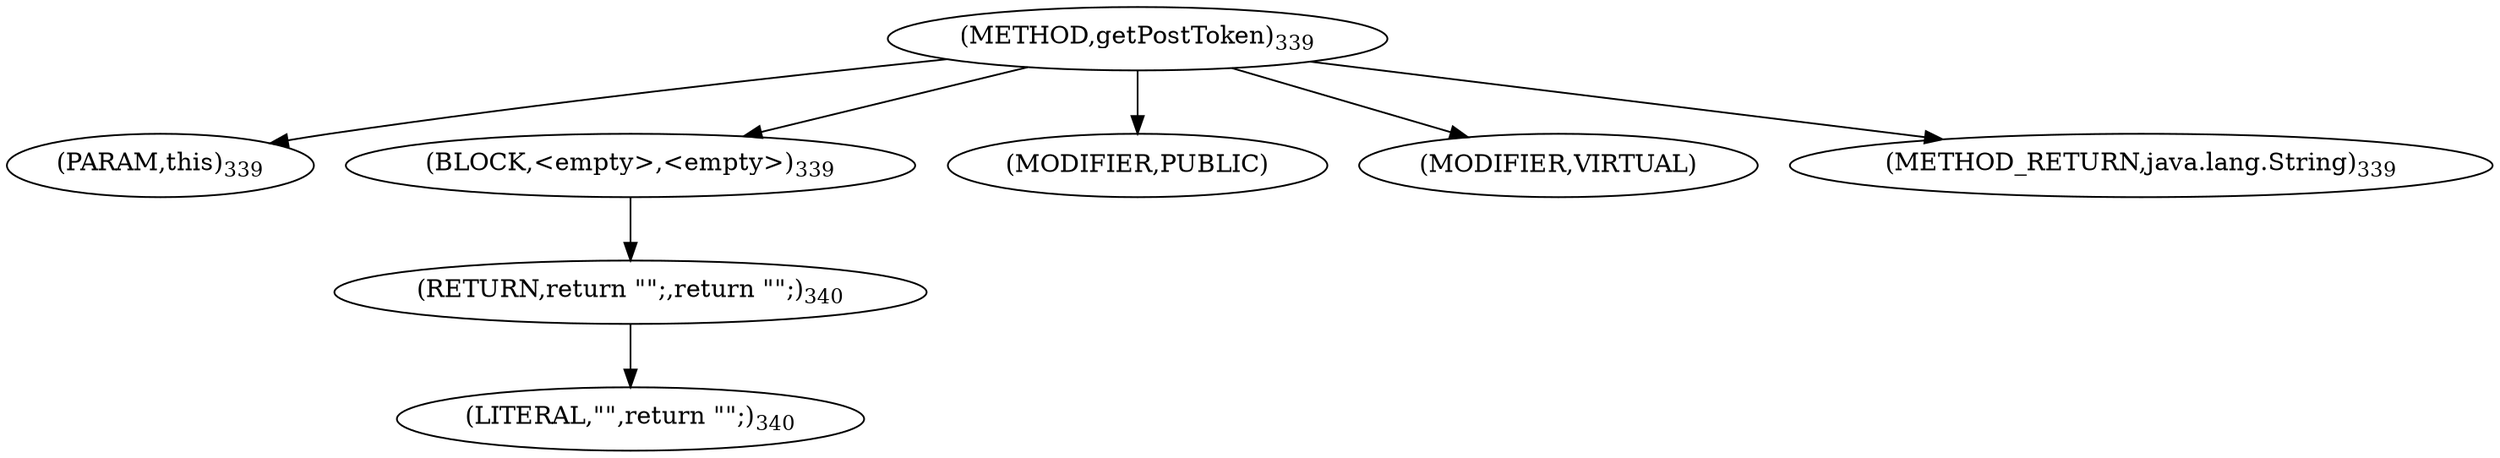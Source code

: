 digraph "getPostToken" {  
"635" [label = <(METHOD,getPostToken)<SUB>339</SUB>> ]
"636" [label = <(PARAM,this)<SUB>339</SUB>> ]
"637" [label = <(BLOCK,&lt;empty&gt;,&lt;empty&gt;)<SUB>339</SUB>> ]
"638" [label = <(RETURN,return &quot;&quot;;,return &quot;&quot;;)<SUB>340</SUB>> ]
"639" [label = <(LITERAL,&quot;&quot;,return &quot;&quot;;)<SUB>340</SUB>> ]
"640" [label = <(MODIFIER,PUBLIC)> ]
"641" [label = <(MODIFIER,VIRTUAL)> ]
"642" [label = <(METHOD_RETURN,java.lang.String)<SUB>339</SUB>> ]
  "635" -> "636" 
  "635" -> "637" 
  "635" -> "640" 
  "635" -> "641" 
  "635" -> "642" 
  "637" -> "638" 
  "638" -> "639" 
}
